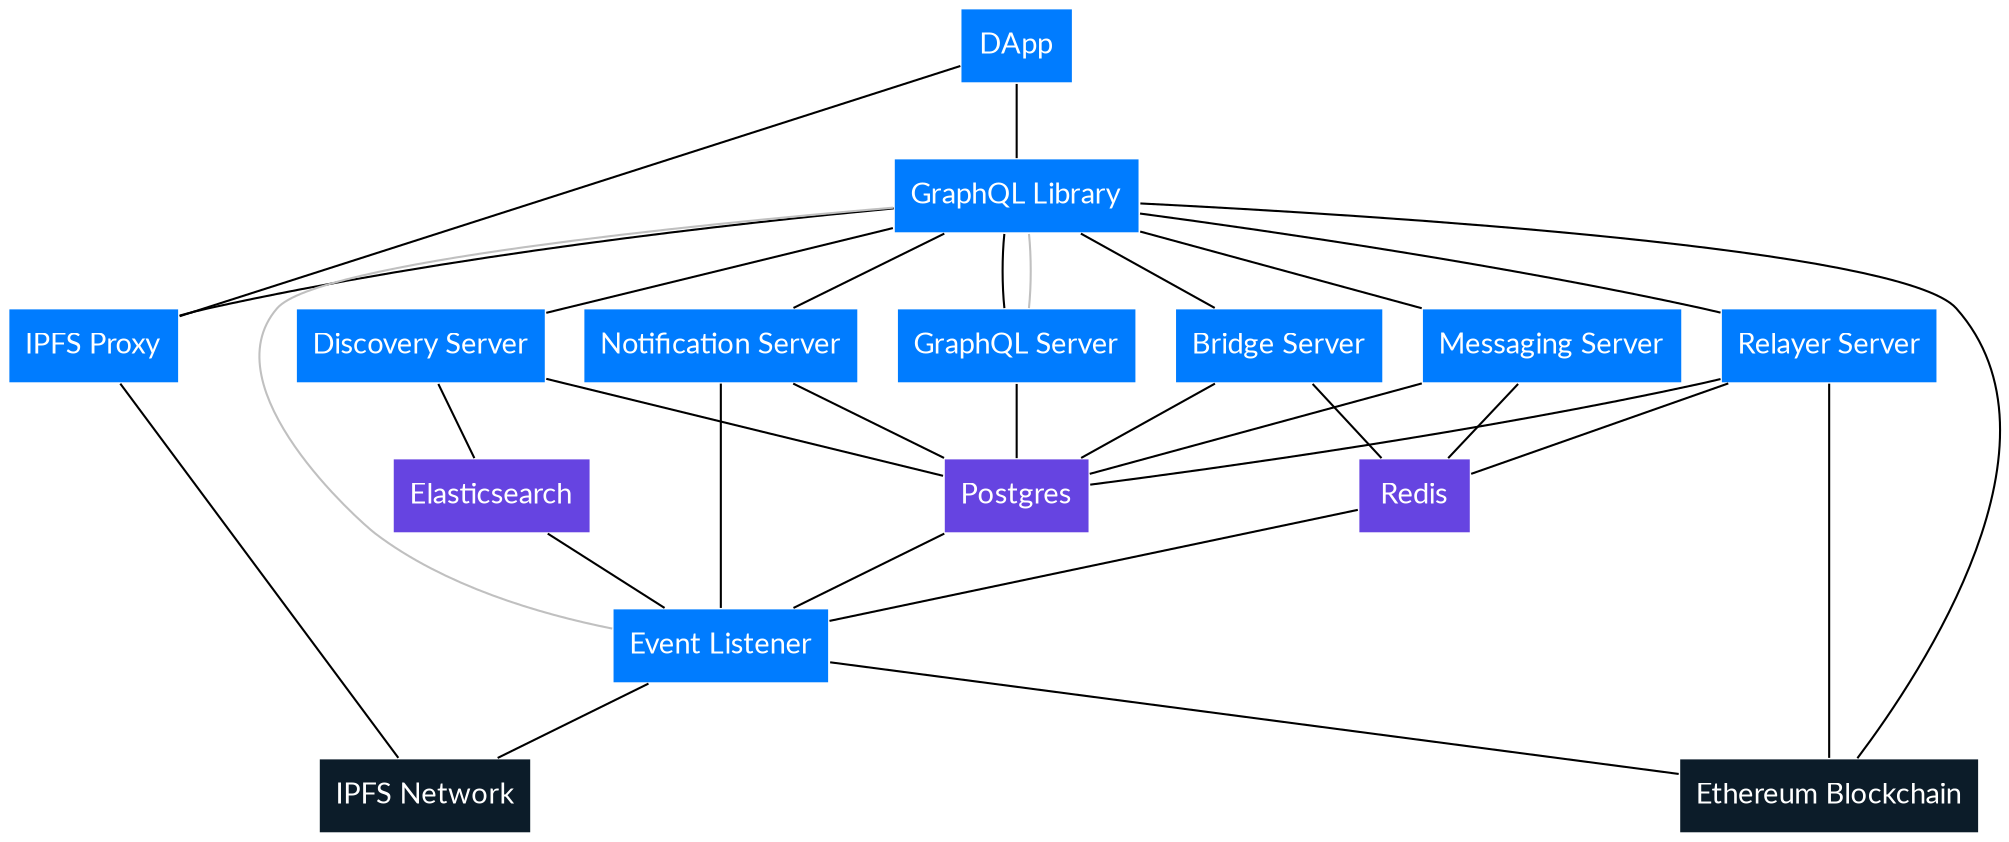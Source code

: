 digraph G {
    graph [ dpi = 300 ];
    node [shape=box style=filled color=white fontcolor=white fillcolor="#007cff" fontname="Lato"]
    edge [arrowhead=none]

    "DApp" [group=g1]
    "DApp" -> "IPFS Proxy"
    "DApp" -> "GraphQL Library"

    "IPFS Proxy"
    "IPFS Proxy" -> "IPFS Network"
    
    "GraphQL Library" [group=g1]
    "GraphQL Library" -> "GraphQL Server"
    "GraphQL Library" -> "Discovery Server"
    "GraphQL Library" -> "Messaging Server"
    "GraphQL Library" -> "Bridge Server"
    "GraphQL Library" -> "IPFS Proxy"
    "GraphQL Library" -> "Notification Server"
    "GraphQL Library" -> "Relayer Server"
    "GraphQL Library" -> "Ethereum Blockchain"

    "GraphQL Server" [group=g1]
    "GraphQL Server" -> "Postgres"
    "GraphQL Server" -> "GraphQL Library" [color=grey]

    "Discovery Server"
    "Discovery Server" -> "Elasticsearch"
    "Discovery Server" -> "Postgres"
    

    "Bridge Server"
    "Bridge Server" -> "Redis"
    "Bridge Server" -> "Postgres"

    "Event Listener"
    "Event Listener" -> "Ethereum Blockchain"
    "Event Listener" -> "IPFS Network"
    "Event Listener" -> "GraphQL Library" [color=grey]
    
    "Messaging Server"
    "Messaging Server" -> "Redis"
    "Messaging Server" -> "Postgres"
    
    "Notification Server"
    "Notification Server" -> "Event Listener"
    "Notification Server" -> "Postgres"


    "Relayer Server"
    "Relayer Server" -> "Ethereum Blockchain"
    "Relayer Server" -> "Redis"
    "Relayer Server" -> "Postgres"

    "Postgres" [fillcolor="#6644e1"]
    "Postgres" -> "Event Listener"

    "Redis" [fillcolor="#6644e1"]
    "Redis" -> "Event Listener"

    "Elasticsearch" [fillcolor="#6644e1"]
    "Elasticsearch" -> "Event Listener"

    "IPFS Network" [fillcolor="#0C1C29"]

    "Ethereum Blockchain" [fillcolor="#0C1C29"]
    
}
